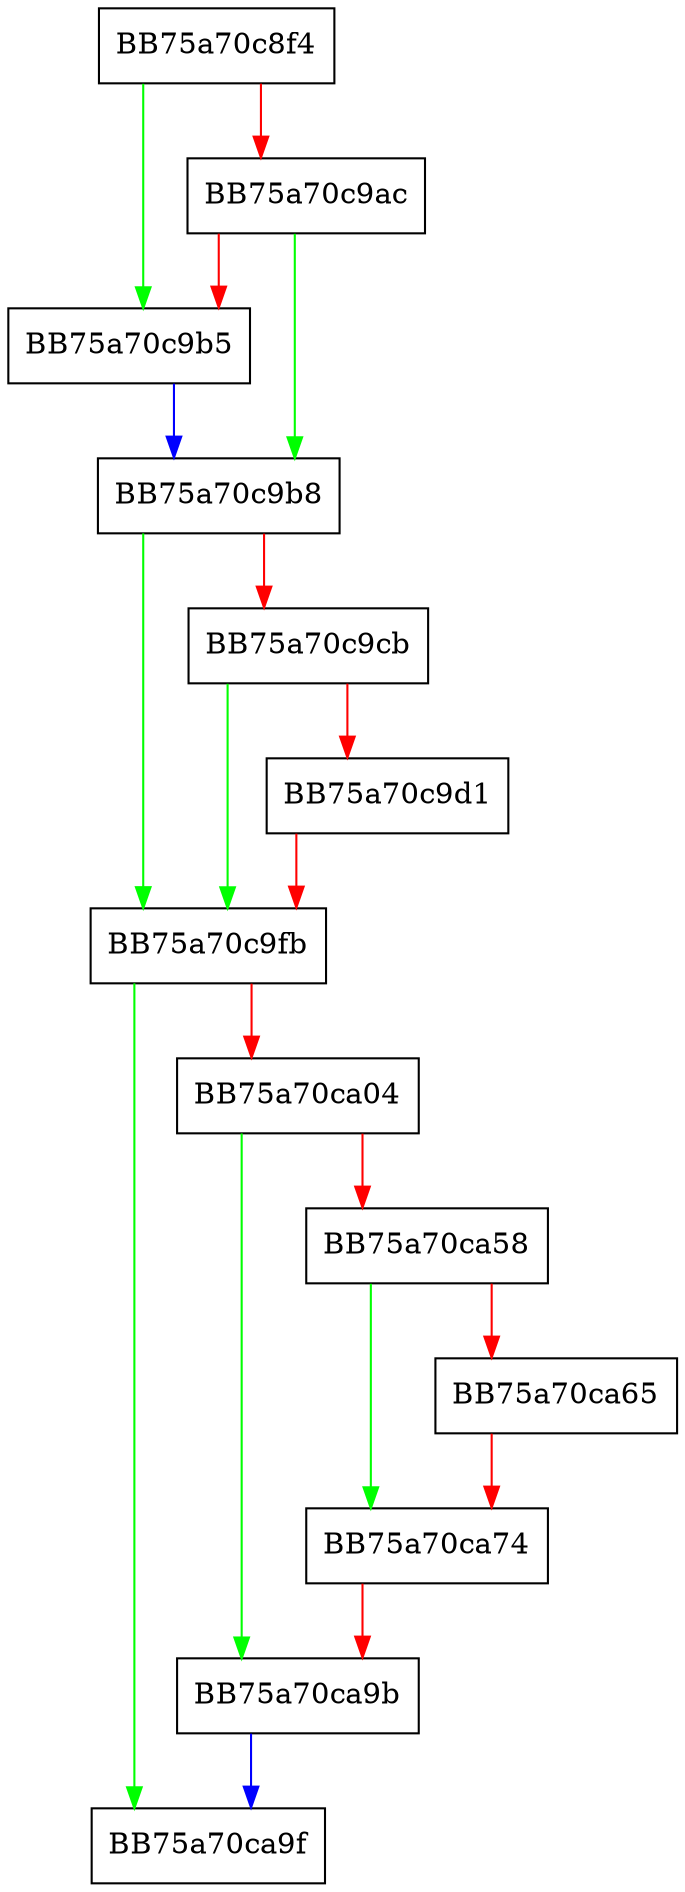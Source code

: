 digraph AmsiSessionCache {
  node [shape="box"];
  graph [splines=ortho];
  BB75a70c8f4 -> BB75a70c9b5 [color="green"];
  BB75a70c8f4 -> BB75a70c9ac [color="red"];
  BB75a70c9ac -> BB75a70c9b8 [color="green"];
  BB75a70c9ac -> BB75a70c9b5 [color="red"];
  BB75a70c9b5 -> BB75a70c9b8 [color="blue"];
  BB75a70c9b8 -> BB75a70c9fb [color="green"];
  BB75a70c9b8 -> BB75a70c9cb [color="red"];
  BB75a70c9cb -> BB75a70c9fb [color="green"];
  BB75a70c9cb -> BB75a70c9d1 [color="red"];
  BB75a70c9d1 -> BB75a70c9fb [color="red"];
  BB75a70c9fb -> BB75a70ca9f [color="green"];
  BB75a70c9fb -> BB75a70ca04 [color="red"];
  BB75a70ca04 -> BB75a70ca9b [color="green"];
  BB75a70ca04 -> BB75a70ca58 [color="red"];
  BB75a70ca58 -> BB75a70ca74 [color="green"];
  BB75a70ca58 -> BB75a70ca65 [color="red"];
  BB75a70ca65 -> BB75a70ca74 [color="red"];
  BB75a70ca74 -> BB75a70ca9b [color="red"];
  BB75a70ca9b -> BB75a70ca9f [color="blue"];
}